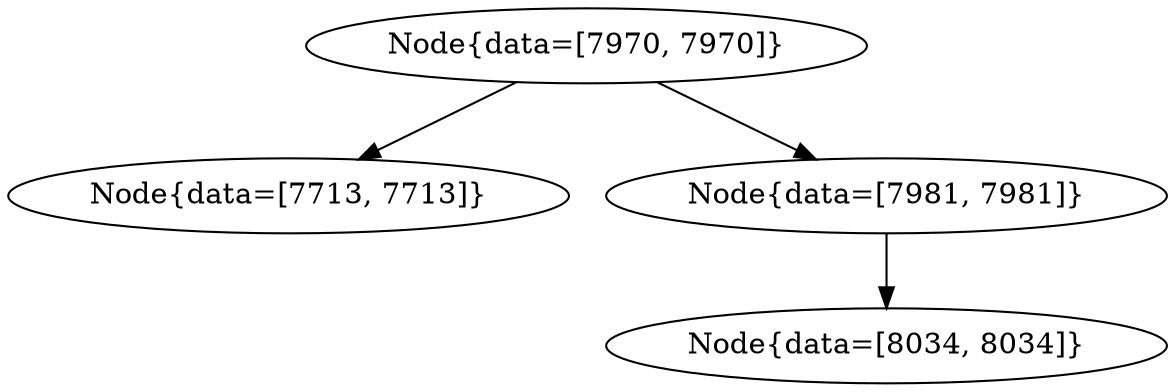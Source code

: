 digraph G{
2115486225 [label="Node{data=[7970, 7970]}"]
2115486225 -> 1976938327
1976938327 [label="Node{data=[7713, 7713]}"]
2115486225 -> 458510007
458510007 [label="Node{data=[7981, 7981]}"]
458510007 -> 797625729
797625729 [label="Node{data=[8034, 8034]}"]
}